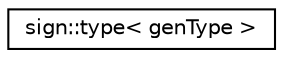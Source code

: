 digraph "Graphical Class Hierarchy"
{
  edge [fontname="Helvetica",fontsize="10",labelfontname="Helvetica",labelfontsize="10"];
  node [fontname="Helvetica",fontsize="10",shape=record];
  rankdir="LR";
  Node1 [label="sign::type\< genType \>",height=0.2,width=0.4,color="black", fillcolor="white", style="filled",URL="$structsign_1_1type.html"];
}
